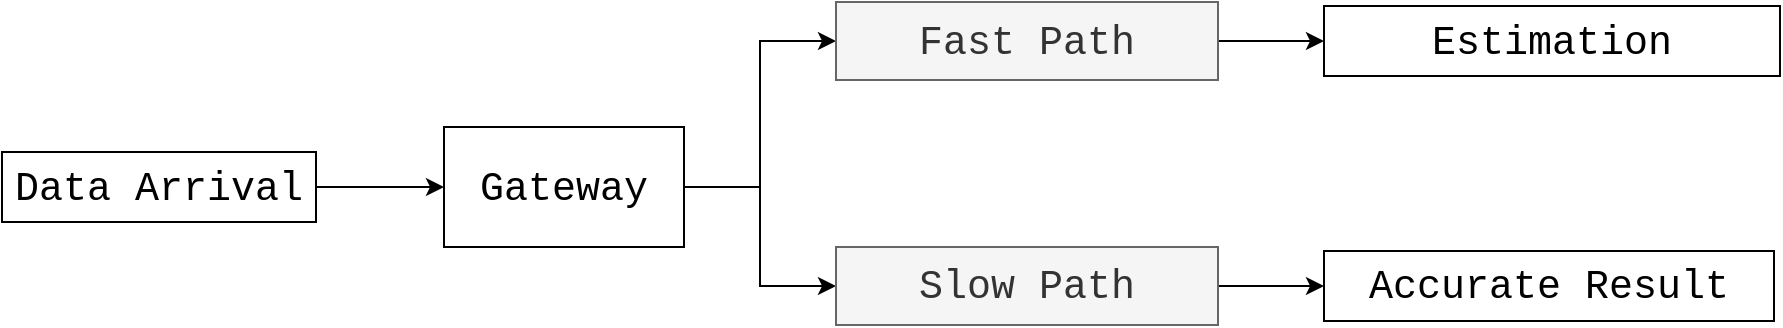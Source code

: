 <mxfile version="15.8.7" type="device"><diagram id="62DjnnFtYrhWVj9phTzE" name="第 1 页"><mxGraphModel dx="1418" dy="678" grid="0" gridSize="10" guides="1" tooltips="1" connect="1" arrows="1" fold="1" page="0" pageScale="1" pageWidth="827" pageHeight="1169" math="0" shadow="0"><root><mxCell id="0"/><mxCell id="1" parent="0"/><mxCell id="A6ahHVWRN8dXiTby1Ffv-4" style="edgeStyle=orthogonalEdgeStyle;rounded=0;orthogonalLoop=1;jettySize=auto;html=1;fontFamily=Courier New;fontSize=20;" edge="1" parent="1" source="A6ahHVWRN8dXiTby1Ffv-1" target="A6ahHVWRN8dXiTby1Ffv-2"><mxGeometry relative="1" as="geometry"/></mxCell><mxCell id="A6ahHVWRN8dXiTby1Ffv-1" value="&lt;font style=&quot;font-size: 20px&quot;&gt;Data Arrival&lt;/font&gt;" style="rounded=0;whiteSpace=wrap;html=1;fontFamily=Courier New;" vertex="1" parent="1"><mxGeometry x="-12" y="344" width="157" height="35" as="geometry"/></mxCell><mxCell id="A6ahHVWRN8dXiTby1Ffv-5" style="edgeStyle=orthogonalEdgeStyle;rounded=0;orthogonalLoop=1;jettySize=auto;html=1;entryX=0;entryY=0.5;entryDx=0;entryDy=0;fontFamily=Courier New;fontSize=20;" edge="1" parent="1" source="A6ahHVWRN8dXiTby1Ffv-2" target="A6ahHVWRN8dXiTby1Ffv-3"><mxGeometry relative="1" as="geometry"/></mxCell><mxCell id="A6ahHVWRN8dXiTby1Ffv-7" style="edgeStyle=orthogonalEdgeStyle;rounded=0;orthogonalLoop=1;jettySize=auto;html=1;fontFamily=Courier New;fontSize=20;" edge="1" parent="1" source="A6ahHVWRN8dXiTby1Ffv-2" target="A6ahHVWRN8dXiTby1Ffv-6"><mxGeometry relative="1" as="geometry"/></mxCell><mxCell id="A6ahHVWRN8dXiTby1Ffv-2" value="Gateway" style="rounded=0;whiteSpace=wrap;html=1;fontFamily=Courier New;fontSize=20;" vertex="1" parent="1"><mxGeometry x="209" y="331.5" width="120" height="60" as="geometry"/></mxCell><mxCell id="A6ahHVWRN8dXiTby1Ffv-10" style="edgeStyle=orthogonalEdgeStyle;rounded=0;orthogonalLoop=1;jettySize=auto;html=1;fontFamily=Courier New;fontSize=20;" edge="1" parent="1" source="A6ahHVWRN8dXiTby1Ffv-3" target="A6ahHVWRN8dXiTby1Ffv-8"><mxGeometry relative="1" as="geometry"/></mxCell><mxCell id="A6ahHVWRN8dXiTby1Ffv-3" value="Fast Path" style="rounded=0;whiteSpace=wrap;html=1;fontFamily=Courier New;fontSize=20;fillColor=#f5f5f5;fontColor=#333333;strokeColor=#666666;" vertex="1" parent="1"><mxGeometry x="405" y="269" width="191" height="39" as="geometry"/></mxCell><mxCell id="A6ahHVWRN8dXiTby1Ffv-11" style="edgeStyle=orthogonalEdgeStyle;rounded=0;orthogonalLoop=1;jettySize=auto;html=1;fontFamily=Courier New;fontSize=20;" edge="1" parent="1" source="A6ahHVWRN8dXiTby1Ffv-6" target="A6ahHVWRN8dXiTby1Ffv-9"><mxGeometry relative="1" as="geometry"/></mxCell><mxCell id="A6ahHVWRN8dXiTby1Ffv-6" value="Slow Path" style="rounded=0;whiteSpace=wrap;html=1;fontFamily=Courier New;fontSize=20;fillColor=#f5f5f5;fontColor=#333333;strokeColor=#666666;" vertex="1" parent="1"><mxGeometry x="405" y="391.5" width="191" height="39" as="geometry"/></mxCell><mxCell id="A6ahHVWRN8dXiTby1Ffv-8" value="&lt;font style=&quot;font-size: 20px&quot;&gt;Estimation&lt;/font&gt;" style="rounded=0;whiteSpace=wrap;html=1;fontFamily=Courier New;" vertex="1" parent="1"><mxGeometry x="649" y="271" width="228" height="35" as="geometry"/></mxCell><mxCell id="A6ahHVWRN8dXiTby1Ffv-9" value="&lt;font style=&quot;font-size: 20px&quot;&gt;Accurate Result&lt;/font&gt;" style="rounded=0;whiteSpace=wrap;html=1;fontFamily=Courier New;" vertex="1" parent="1"><mxGeometry x="649" y="393.5" width="225" height="35" as="geometry"/></mxCell></root></mxGraphModel></diagram></mxfile>